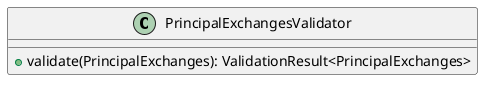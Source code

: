 @startuml

    class PrincipalExchangesValidator [[PrincipalExchangesValidator.html]] {
        +validate(PrincipalExchanges): ValidationResult<PrincipalExchanges>
    }

@enduml
